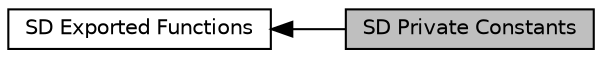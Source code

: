 digraph "SD Private Constants"
{
  edge [fontname="Helvetica",fontsize="10",labelfontname="Helvetica",labelfontsize="10"];
  node [fontname="Helvetica",fontsize="10",shape=record];
  rankdir=LR;
  Node0 [label="SD Private Constants",height=0.2,width=0.4,color="black", fillcolor="grey75", style="filled", fontcolor="black"];
  Node1 [label="SD Exported Functions",height=0.2,width=0.4,color="black", fillcolor="white", style="filled",URL="$group___s_d___exported___functions.html"];
  Node1->Node0 [shape=plaintext, dir="back", style="solid"];
}
